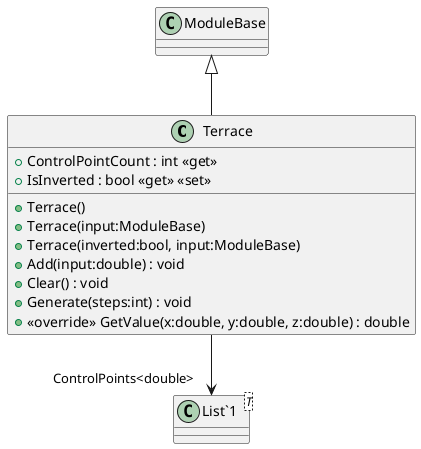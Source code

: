 @startuml
class Terrace {
    + ControlPointCount : int <<get>>
    + IsInverted : bool <<get>> <<set>>
    + Terrace()
    + Terrace(input:ModuleBase)
    + Terrace(inverted:bool, input:ModuleBase)
    + Add(input:double) : void
    + Clear() : void
    + Generate(steps:int) : void
    + <<override>> GetValue(x:double, y:double, z:double) : double
}
class "List`1"<T> {
}
ModuleBase <|-- Terrace
Terrace --> "ControlPoints<double>" "List`1"
@enduml
